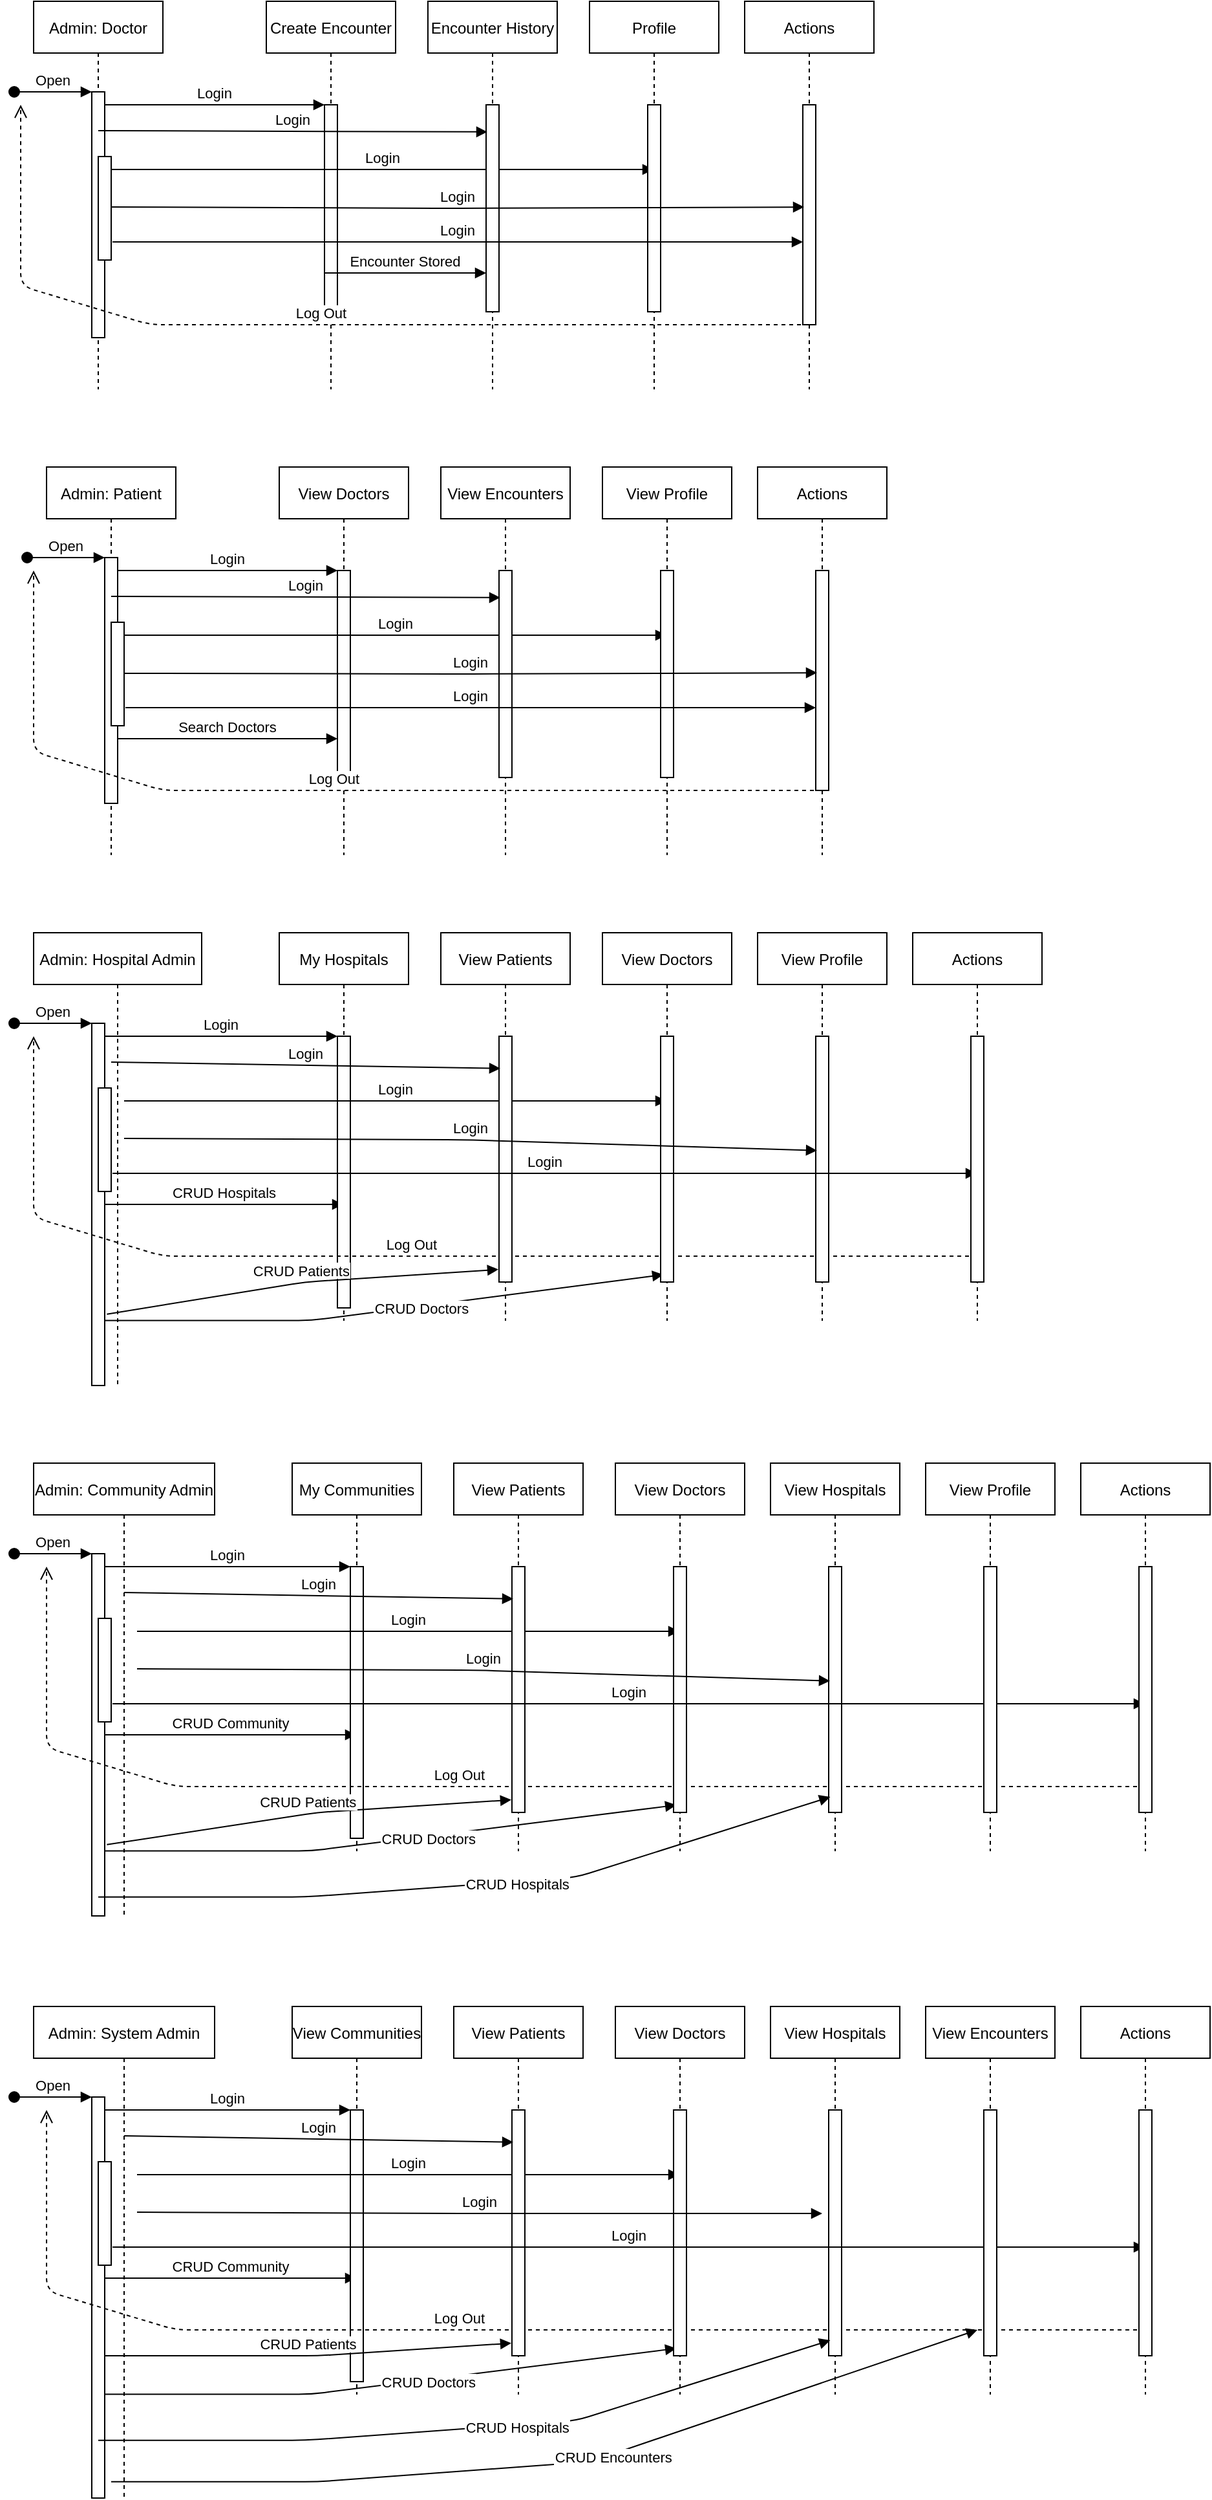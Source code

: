 <mxfile version="20.3.0" type="device"><diagram id="kgpKYQtTHZ0yAKxKKP6v" name="Page-1"><mxGraphModel dx="3253" dy="2387" grid="1" gridSize="10" guides="1" tooltips="1" connect="1" arrows="1" fold="1" page="1" pageScale="1" pageWidth="1654" pageHeight="2336" math="0" shadow="0"><root><mxCell id="0"/><mxCell id="1" parent="0"/><mxCell id="3nuBFxr9cyL0pnOWT2aG-1" value="Admin: Doctor" style="shape=umlLifeline;perimeter=lifelinePerimeter;container=1;collapsible=0;recursiveResize=0;rounded=0;shadow=0;strokeWidth=1;" parent="1" vertex="1"><mxGeometry x="120" y="80" width="100" height="300" as="geometry"/></mxCell><mxCell id="3nuBFxr9cyL0pnOWT2aG-2" value="" style="points=[];perimeter=orthogonalPerimeter;rounded=0;shadow=0;strokeWidth=1;" parent="3nuBFxr9cyL0pnOWT2aG-1" vertex="1"><mxGeometry x="45" y="70" width="10" height="190" as="geometry"/></mxCell><mxCell id="3nuBFxr9cyL0pnOWT2aG-3" value="Open" style="verticalAlign=bottom;startArrow=oval;endArrow=block;startSize=8;shadow=0;strokeWidth=1;" parent="3nuBFxr9cyL0pnOWT2aG-1" target="3nuBFxr9cyL0pnOWT2aG-2" edge="1"><mxGeometry relative="1" as="geometry"><mxPoint x="-15" y="70" as="sourcePoint"/></mxGeometry></mxCell><mxCell id="3nuBFxr9cyL0pnOWT2aG-4" value="" style="points=[];perimeter=orthogonalPerimeter;rounded=0;shadow=0;strokeWidth=1;" parent="3nuBFxr9cyL0pnOWT2aG-1" vertex="1"><mxGeometry x="50" y="120" width="10" height="80" as="geometry"/></mxCell><mxCell id="3nuBFxr9cyL0pnOWT2aG-5" value="Create Encounter" style="shape=umlLifeline;perimeter=lifelinePerimeter;container=1;collapsible=0;recursiveResize=0;rounded=0;shadow=0;strokeWidth=1;" parent="1" vertex="1"><mxGeometry x="300" y="80" width="100" height="300" as="geometry"/></mxCell><mxCell id="3nuBFxr9cyL0pnOWT2aG-6" value="" style="points=[];perimeter=orthogonalPerimeter;rounded=0;shadow=0;strokeWidth=1;" parent="3nuBFxr9cyL0pnOWT2aG-5" vertex="1"><mxGeometry x="45" y="80" width="10" height="160" as="geometry"/></mxCell><mxCell id="lzncsVTYbOGXCeR6RjtZ-8" value="Login" style="verticalAlign=bottom;endArrow=block;shadow=0;strokeWidth=1;" edge="1" parent="3nuBFxr9cyL0pnOWT2aG-5" target="lzncsVTYbOGXCeR6RjtZ-3"><mxGeometry relative="1" as="geometry"><mxPoint x="-120" y="130.0" as="sourcePoint"/><mxPoint x="181" y="130.96" as="targetPoint"/></mxGeometry></mxCell><mxCell id="lzncsVTYbOGXCeR6RjtZ-11" value="Encounter Stored" style="verticalAlign=bottom;endArrow=block;shadow=0;strokeWidth=1;" edge="1" parent="3nuBFxr9cyL0pnOWT2aG-5" target="lzncsVTYbOGXCeR6RjtZ-2"><mxGeometry relative="1" as="geometry"><mxPoint x="45" y="210.0" as="sourcePoint"/><mxPoint x="215" y="210.0" as="targetPoint"/></mxGeometry></mxCell><mxCell id="3nuBFxr9cyL0pnOWT2aG-7" value="Log Out" style="verticalAlign=bottom;endArrow=open;dashed=1;endSize=8;shadow=0;strokeWidth=1;" parent="1" source="lzncsVTYbOGXCeR6RjtZ-5" edge="1"><mxGeometry relative="1" as="geometry"><mxPoint x="110" y="160" as="targetPoint"/><Array as="points"><mxPoint x="210" y="330"/><mxPoint x="110" y="300"/></Array></mxGeometry></mxCell><mxCell id="3nuBFxr9cyL0pnOWT2aG-8" value="Login" style="verticalAlign=bottom;endArrow=block;entryX=0;entryY=0;shadow=0;strokeWidth=1;" parent="1" source="3nuBFxr9cyL0pnOWT2aG-2" target="3nuBFxr9cyL0pnOWT2aG-6" edge="1"><mxGeometry relative="1" as="geometry"><mxPoint x="275" y="160" as="sourcePoint"/></mxGeometry></mxCell><mxCell id="lzncsVTYbOGXCeR6RjtZ-1" value="Encounter History" style="shape=umlLifeline;perimeter=lifelinePerimeter;container=1;collapsible=0;recursiveResize=0;rounded=0;shadow=0;strokeWidth=1;" vertex="1" parent="1"><mxGeometry x="425" y="80" width="100" height="300" as="geometry"/></mxCell><mxCell id="lzncsVTYbOGXCeR6RjtZ-2" value="" style="points=[];perimeter=orthogonalPerimeter;rounded=0;shadow=0;strokeWidth=1;" vertex="1" parent="lzncsVTYbOGXCeR6RjtZ-1"><mxGeometry x="45" y="80" width="10" height="160" as="geometry"/></mxCell><mxCell id="lzncsVTYbOGXCeR6RjtZ-3" value="Profile" style="shape=umlLifeline;perimeter=lifelinePerimeter;container=1;collapsible=0;recursiveResize=0;rounded=0;shadow=0;strokeWidth=1;" vertex="1" parent="1"><mxGeometry x="550" y="80" width="100" height="300" as="geometry"/></mxCell><mxCell id="lzncsVTYbOGXCeR6RjtZ-4" value="" style="points=[];perimeter=orthogonalPerimeter;rounded=0;shadow=0;strokeWidth=1;" vertex="1" parent="lzncsVTYbOGXCeR6RjtZ-3"><mxGeometry x="45" y="80" width="10" height="160" as="geometry"/></mxCell><mxCell id="lzncsVTYbOGXCeR6RjtZ-5" value="Actions" style="shape=umlLifeline;perimeter=lifelinePerimeter;container=1;collapsible=0;recursiveResize=0;rounded=0;shadow=0;strokeWidth=1;" vertex="1" parent="1"><mxGeometry x="670" y="80" width="100" height="300" as="geometry"/></mxCell><mxCell id="lzncsVTYbOGXCeR6RjtZ-6" value="" style="points=[];perimeter=orthogonalPerimeter;rounded=0;shadow=0;strokeWidth=1;" vertex="1" parent="lzncsVTYbOGXCeR6RjtZ-5"><mxGeometry x="45" y="80" width="10" height="170" as="geometry"/></mxCell><mxCell id="lzncsVTYbOGXCeR6RjtZ-7" value="Login" style="verticalAlign=bottom;endArrow=block;entryX=0.1;entryY=0.131;shadow=0;strokeWidth=1;entryDx=0;entryDy=0;entryPerimeter=0;" edge="1" parent="1" target="lzncsVTYbOGXCeR6RjtZ-2"><mxGeometry relative="1" as="geometry"><mxPoint x="170" y="180.0" as="sourcePoint"/><mxPoint x="340" y="180.0" as="targetPoint"/></mxGeometry></mxCell><mxCell id="lzncsVTYbOGXCeR6RjtZ-10" value="Login" style="verticalAlign=bottom;endArrow=block;shadow=0;strokeWidth=1;exitX=1.1;exitY=0.825;exitDx=0;exitDy=0;exitPerimeter=0;" edge="1" parent="1" source="3nuBFxr9cyL0pnOWT2aG-4" target="lzncsVTYbOGXCeR6RjtZ-6"><mxGeometry relative="1" as="geometry"><mxPoint x="195.5" y="249.5" as="sourcePoint"/><mxPoint x="726" y="249.05" as="targetPoint"/><Array as="points"><mxPoint x="450" y="266"/></Array></mxGeometry></mxCell><mxCell id="lzncsVTYbOGXCeR6RjtZ-12" value="Admin: Patient" style="shape=umlLifeline;perimeter=lifelinePerimeter;container=1;collapsible=0;recursiveResize=0;rounded=0;shadow=0;strokeWidth=1;" vertex="1" parent="1"><mxGeometry x="130" y="440" width="100" height="300" as="geometry"/></mxCell><mxCell id="lzncsVTYbOGXCeR6RjtZ-13" value="" style="points=[];perimeter=orthogonalPerimeter;rounded=0;shadow=0;strokeWidth=1;" vertex="1" parent="lzncsVTYbOGXCeR6RjtZ-12"><mxGeometry x="45" y="70" width="10" height="190" as="geometry"/></mxCell><mxCell id="lzncsVTYbOGXCeR6RjtZ-14" value="Open" style="verticalAlign=bottom;startArrow=oval;endArrow=block;startSize=8;shadow=0;strokeWidth=1;" edge="1" parent="lzncsVTYbOGXCeR6RjtZ-12" target="lzncsVTYbOGXCeR6RjtZ-13"><mxGeometry relative="1" as="geometry"><mxPoint x="-15" y="70" as="sourcePoint"/></mxGeometry></mxCell><mxCell id="lzncsVTYbOGXCeR6RjtZ-15" value="" style="points=[];perimeter=orthogonalPerimeter;rounded=0;shadow=0;strokeWidth=1;" vertex="1" parent="lzncsVTYbOGXCeR6RjtZ-12"><mxGeometry x="50" y="120" width="10" height="80" as="geometry"/></mxCell><mxCell id="lzncsVTYbOGXCeR6RjtZ-31" value="Search Doctors" style="verticalAlign=bottom;endArrow=block;entryX=0;entryY=0;shadow=0;strokeWidth=1;" edge="1" parent="lzncsVTYbOGXCeR6RjtZ-12"><mxGeometry relative="1" as="geometry"><mxPoint x="55" y="210" as="sourcePoint"/><mxPoint x="225" y="210" as="targetPoint"/></mxGeometry></mxCell><mxCell id="lzncsVTYbOGXCeR6RjtZ-16" value="View Doctors" style="shape=umlLifeline;perimeter=lifelinePerimeter;container=1;collapsible=0;recursiveResize=0;rounded=0;shadow=0;strokeWidth=1;" vertex="1" parent="1"><mxGeometry x="310" y="440" width="100" height="300" as="geometry"/></mxCell><mxCell id="lzncsVTYbOGXCeR6RjtZ-17" value="" style="points=[];perimeter=orthogonalPerimeter;rounded=0;shadow=0;strokeWidth=1;" vertex="1" parent="lzncsVTYbOGXCeR6RjtZ-16"><mxGeometry x="45" y="80" width="10" height="160" as="geometry"/></mxCell><mxCell id="lzncsVTYbOGXCeR6RjtZ-18" value="Login" style="verticalAlign=bottom;endArrow=block;shadow=0;strokeWidth=1;" edge="1" parent="lzncsVTYbOGXCeR6RjtZ-16" target="lzncsVTYbOGXCeR6RjtZ-25"><mxGeometry relative="1" as="geometry"><mxPoint x="-120" y="130.0" as="sourcePoint"/><mxPoint x="181" y="130.96" as="targetPoint"/></mxGeometry></mxCell><mxCell id="lzncsVTYbOGXCeR6RjtZ-20" value="Log Out" style="verticalAlign=bottom;endArrow=open;dashed=1;endSize=8;shadow=0;strokeWidth=1;" edge="1" parent="1" source="lzncsVTYbOGXCeR6RjtZ-27"><mxGeometry relative="1" as="geometry"><mxPoint x="120" y="520" as="targetPoint"/><Array as="points"><mxPoint x="220" y="690"/><mxPoint x="120" y="660"/></Array></mxGeometry></mxCell><mxCell id="lzncsVTYbOGXCeR6RjtZ-21" value="Login" style="verticalAlign=bottom;endArrow=block;entryX=0;entryY=0;shadow=0;strokeWidth=1;" edge="1" parent="1" source="lzncsVTYbOGXCeR6RjtZ-13" target="lzncsVTYbOGXCeR6RjtZ-17"><mxGeometry relative="1" as="geometry"><mxPoint x="285" y="520" as="sourcePoint"/></mxGeometry></mxCell><mxCell id="lzncsVTYbOGXCeR6RjtZ-22" value="View Encounters" style="shape=umlLifeline;perimeter=lifelinePerimeter;container=1;collapsible=0;recursiveResize=0;rounded=0;shadow=0;strokeWidth=1;" vertex="1" parent="1"><mxGeometry x="435" y="440" width="100" height="300" as="geometry"/></mxCell><mxCell id="lzncsVTYbOGXCeR6RjtZ-23" value="" style="points=[];perimeter=orthogonalPerimeter;rounded=0;shadow=0;strokeWidth=1;" vertex="1" parent="lzncsVTYbOGXCeR6RjtZ-22"><mxGeometry x="45" y="80" width="10" height="160" as="geometry"/></mxCell><mxCell id="lzncsVTYbOGXCeR6RjtZ-25" value="View Profile" style="shape=umlLifeline;perimeter=lifelinePerimeter;container=1;collapsible=0;recursiveResize=0;rounded=0;shadow=0;strokeWidth=1;" vertex="1" parent="1"><mxGeometry x="560" y="440" width="100" height="300" as="geometry"/></mxCell><mxCell id="lzncsVTYbOGXCeR6RjtZ-26" value="" style="points=[];perimeter=orthogonalPerimeter;rounded=0;shadow=0;strokeWidth=1;" vertex="1" parent="lzncsVTYbOGXCeR6RjtZ-25"><mxGeometry x="45" y="80" width="10" height="160" as="geometry"/></mxCell><mxCell id="lzncsVTYbOGXCeR6RjtZ-27" value="Actions" style="shape=umlLifeline;perimeter=lifelinePerimeter;container=1;collapsible=0;recursiveResize=0;rounded=0;shadow=0;strokeWidth=1;" vertex="1" parent="1"><mxGeometry x="680" y="440" width="100" height="300" as="geometry"/></mxCell><mxCell id="lzncsVTYbOGXCeR6RjtZ-28" value="" style="points=[];perimeter=orthogonalPerimeter;rounded=0;shadow=0;strokeWidth=1;" vertex="1" parent="lzncsVTYbOGXCeR6RjtZ-27"><mxGeometry x="45" y="80" width="10" height="170" as="geometry"/></mxCell><mxCell id="lzncsVTYbOGXCeR6RjtZ-29" value="Login" style="verticalAlign=bottom;endArrow=block;entryX=0.1;entryY=0.131;shadow=0;strokeWidth=1;entryDx=0;entryDy=0;entryPerimeter=0;" edge="1" parent="1" target="lzncsVTYbOGXCeR6RjtZ-23"><mxGeometry relative="1" as="geometry"><mxPoint x="180" y="540.0" as="sourcePoint"/><mxPoint x="350" y="540.0" as="targetPoint"/></mxGeometry></mxCell><mxCell id="lzncsVTYbOGXCeR6RjtZ-30" value="Login" style="verticalAlign=bottom;endArrow=block;shadow=0;strokeWidth=1;exitX=1.1;exitY=0.825;exitDx=0;exitDy=0;exitPerimeter=0;" edge="1" parent="1" source="lzncsVTYbOGXCeR6RjtZ-15" target="lzncsVTYbOGXCeR6RjtZ-28"><mxGeometry relative="1" as="geometry"><mxPoint x="205.5" y="609.5" as="sourcePoint"/><mxPoint x="736" y="609.05" as="targetPoint"/><Array as="points"><mxPoint x="460" y="626"/></Array></mxGeometry></mxCell><mxCell id="lzncsVTYbOGXCeR6RjtZ-46" value="Admin: Hospital Admin" style="shape=umlLifeline;perimeter=lifelinePerimeter;container=1;collapsible=0;recursiveResize=0;rounded=0;shadow=0;strokeWidth=1;" vertex="1" parent="1"><mxGeometry x="120" y="800" width="130" height="350" as="geometry"/></mxCell><mxCell id="lzncsVTYbOGXCeR6RjtZ-47" value="" style="points=[];perimeter=orthogonalPerimeter;rounded=0;shadow=0;strokeWidth=1;" vertex="1" parent="lzncsVTYbOGXCeR6RjtZ-46"><mxGeometry x="45" y="70" width="10" height="280" as="geometry"/></mxCell><mxCell id="lzncsVTYbOGXCeR6RjtZ-48" value="Open" style="verticalAlign=bottom;startArrow=oval;endArrow=block;startSize=8;shadow=0;strokeWidth=1;" edge="1" parent="lzncsVTYbOGXCeR6RjtZ-46" target="lzncsVTYbOGXCeR6RjtZ-47"><mxGeometry relative="1" as="geometry"><mxPoint x="-15" y="70" as="sourcePoint"/></mxGeometry></mxCell><mxCell id="lzncsVTYbOGXCeR6RjtZ-49" value="" style="points=[];perimeter=orthogonalPerimeter;rounded=0;shadow=0;strokeWidth=1;" vertex="1" parent="lzncsVTYbOGXCeR6RjtZ-46"><mxGeometry x="50" y="120" width="10" height="80" as="geometry"/></mxCell><mxCell id="lzncsVTYbOGXCeR6RjtZ-50" value="CRUD Hospitals" style="verticalAlign=bottom;endArrow=block;shadow=0;strokeWidth=1;" edge="1" parent="lzncsVTYbOGXCeR6RjtZ-46" target="lzncsVTYbOGXCeR6RjtZ-51"><mxGeometry relative="1" as="geometry"><mxPoint x="55" y="210" as="sourcePoint"/><mxPoint x="225" y="210" as="targetPoint"/></mxGeometry></mxCell><mxCell id="lzncsVTYbOGXCeR6RjtZ-68" value="CRUD Doctors" style="verticalAlign=bottom;endArrow=block;shadow=0;strokeWidth=1;entryX=0.471;entryY=0.881;entryDx=0;entryDy=0;entryPerimeter=0;" edge="1" parent="lzncsVTYbOGXCeR6RjtZ-46" target="lzncsVTYbOGXCeR6RjtZ-59"><mxGeometry x="0.125" y="-11" relative="1" as="geometry"><mxPoint x="55" y="299.69" as="sourcePoint"/><mxPoint x="364.52" y="290" as="targetPoint"/><Array as="points"><mxPoint x="215" y="299.69"/></Array><mxPoint as="offset"/></mxGeometry></mxCell><mxCell id="lzncsVTYbOGXCeR6RjtZ-51" value="My Hospitals" style="shape=umlLifeline;perimeter=lifelinePerimeter;container=1;collapsible=0;recursiveResize=0;rounded=0;shadow=0;strokeWidth=1;" vertex="1" parent="1"><mxGeometry x="310" y="800" width="100" height="300" as="geometry"/></mxCell><mxCell id="lzncsVTYbOGXCeR6RjtZ-52" value="" style="points=[];perimeter=orthogonalPerimeter;rounded=0;shadow=0;strokeWidth=1;" vertex="1" parent="lzncsVTYbOGXCeR6RjtZ-51"><mxGeometry x="45" y="80" width="10" height="210" as="geometry"/></mxCell><mxCell id="lzncsVTYbOGXCeR6RjtZ-53" value="Login" style="verticalAlign=bottom;endArrow=block;shadow=0;strokeWidth=1;" edge="1" parent="lzncsVTYbOGXCeR6RjtZ-51" target="lzncsVTYbOGXCeR6RjtZ-59"><mxGeometry relative="1" as="geometry"><mxPoint x="-120" y="130.0" as="sourcePoint"/><mxPoint x="181" y="130.96" as="targetPoint"/></mxGeometry></mxCell><mxCell id="lzncsVTYbOGXCeR6RjtZ-54" value="Log Out" style="verticalAlign=bottom;endArrow=open;dashed=1;endSize=8;shadow=0;strokeWidth=1;" edge="1" parent="1" source="lzncsVTYbOGXCeR6RjtZ-65"><mxGeometry relative="1" as="geometry"><mxPoint x="120" y="880" as="targetPoint"/><Array as="points"><mxPoint x="220" y="1050"/><mxPoint x="120" y="1020"/></Array></mxGeometry></mxCell><mxCell id="lzncsVTYbOGXCeR6RjtZ-55" value="Login" style="verticalAlign=bottom;endArrow=block;entryX=0;entryY=0;shadow=0;strokeWidth=1;" edge="1" parent="1" source="lzncsVTYbOGXCeR6RjtZ-47" target="lzncsVTYbOGXCeR6RjtZ-52"><mxGeometry relative="1" as="geometry"><mxPoint x="285" y="880" as="sourcePoint"/></mxGeometry></mxCell><mxCell id="lzncsVTYbOGXCeR6RjtZ-56" value="View Patients" style="shape=umlLifeline;perimeter=lifelinePerimeter;container=1;collapsible=0;recursiveResize=0;rounded=0;shadow=0;strokeWidth=1;" vertex="1" parent="1"><mxGeometry x="435" y="800" width="100" height="300" as="geometry"/></mxCell><mxCell id="lzncsVTYbOGXCeR6RjtZ-57" value="" style="points=[];perimeter=orthogonalPerimeter;rounded=0;shadow=0;strokeWidth=1;" vertex="1" parent="lzncsVTYbOGXCeR6RjtZ-56"><mxGeometry x="45" y="80" width="10" height="190" as="geometry"/></mxCell><mxCell id="lzncsVTYbOGXCeR6RjtZ-59" value="View Doctors" style="shape=umlLifeline;perimeter=lifelinePerimeter;container=1;collapsible=0;recursiveResize=0;rounded=0;shadow=0;strokeWidth=1;" vertex="1" parent="1"><mxGeometry x="560" y="800" width="100" height="300" as="geometry"/></mxCell><mxCell id="lzncsVTYbOGXCeR6RjtZ-60" value="" style="points=[];perimeter=orthogonalPerimeter;rounded=0;shadow=0;strokeWidth=1;" vertex="1" parent="lzncsVTYbOGXCeR6RjtZ-59"><mxGeometry x="45" y="80" width="10" height="190" as="geometry"/></mxCell><mxCell id="lzncsVTYbOGXCeR6RjtZ-61" value="View Profile" style="shape=umlLifeline;perimeter=lifelinePerimeter;container=1;collapsible=0;recursiveResize=0;rounded=0;shadow=0;strokeWidth=1;" vertex="1" parent="1"><mxGeometry x="680" y="800" width="100" height="300" as="geometry"/></mxCell><mxCell id="lzncsVTYbOGXCeR6RjtZ-62" value="" style="points=[];perimeter=orthogonalPerimeter;rounded=0;shadow=0;strokeWidth=1;" vertex="1" parent="lzncsVTYbOGXCeR6RjtZ-61"><mxGeometry x="45" y="80" width="10" height="190" as="geometry"/></mxCell><mxCell id="lzncsVTYbOGXCeR6RjtZ-63" value="Login" style="verticalAlign=bottom;endArrow=block;entryX=0.1;entryY=0.131;shadow=0;strokeWidth=1;entryDx=0;entryDy=0;entryPerimeter=0;" edge="1" parent="1" target="lzncsVTYbOGXCeR6RjtZ-57"><mxGeometry relative="1" as="geometry"><mxPoint x="180" y="900" as="sourcePoint"/><mxPoint x="350" y="900.0" as="targetPoint"/></mxGeometry></mxCell><mxCell id="lzncsVTYbOGXCeR6RjtZ-64" value="Login" style="verticalAlign=bottom;endArrow=block;shadow=0;strokeWidth=1;exitX=1.1;exitY=0.825;exitDx=0;exitDy=0;exitPerimeter=0;" edge="1" parent="1" source="lzncsVTYbOGXCeR6RjtZ-49" target="lzncsVTYbOGXCeR6RjtZ-65"><mxGeometry relative="1" as="geometry"><mxPoint x="205.5" y="969.5" as="sourcePoint"/><mxPoint x="736" y="969.05" as="targetPoint"/><Array as="points"><mxPoint x="460" y="986"/></Array></mxGeometry></mxCell><mxCell id="lzncsVTYbOGXCeR6RjtZ-65" value="Actions" style="shape=umlLifeline;perimeter=lifelinePerimeter;container=1;collapsible=0;recursiveResize=0;rounded=0;shadow=0;strokeWidth=1;" vertex="1" parent="1"><mxGeometry x="800" y="800" width="100" height="300" as="geometry"/></mxCell><mxCell id="lzncsVTYbOGXCeR6RjtZ-66" value="" style="points=[];perimeter=orthogonalPerimeter;rounded=0;shadow=0;strokeWidth=1;" vertex="1" parent="lzncsVTYbOGXCeR6RjtZ-65"><mxGeometry x="45" y="80" width="10" height="190" as="geometry"/></mxCell><mxCell id="lzncsVTYbOGXCeR6RjtZ-58" value="Login" style="verticalAlign=bottom;endArrow=block;shadow=0;strokeWidth=1;entryX=0.1;entryY=0.465;entryDx=0;entryDy=0;entryPerimeter=0;" edge="1" parent="1" target="lzncsVTYbOGXCeR6RjtZ-62"><mxGeometry relative="1" as="geometry"><mxPoint x="190" y="959" as="sourcePoint"/><mxPoint x="710" y="960" as="targetPoint"/><Array as="points"><mxPoint x="450" y="960"/></Array></mxGeometry></mxCell><mxCell id="lzncsVTYbOGXCeR6RjtZ-24" value="Login" style="verticalAlign=bottom;endArrow=block;shadow=0;strokeWidth=1;entryX=0.1;entryY=0.465;entryDx=0;entryDy=0;entryPerimeter=0;exitX=1;exitY=0.493;exitDx=0;exitDy=0;exitPerimeter=0;" edge="1" parent="1" target="lzncsVTYbOGXCeR6RjtZ-28" source="lzncsVTYbOGXCeR6RjtZ-15"><mxGeometry relative="1" as="geometry"><mxPoint x="195.5" y="599.5" as="sourcePoint"/><mxPoint x="710" y="600" as="targetPoint"/><Array as="points"><mxPoint x="450" y="600"/></Array></mxGeometry></mxCell><mxCell id="lzncsVTYbOGXCeR6RjtZ-9" value="Login" style="verticalAlign=bottom;endArrow=block;shadow=0;strokeWidth=1;entryX=0.1;entryY=0.465;entryDx=0;entryDy=0;entryPerimeter=0;" edge="1" parent="1" target="lzncsVTYbOGXCeR6RjtZ-6"><mxGeometry relative="1" as="geometry"><mxPoint x="180" y="239" as="sourcePoint"/><mxPoint x="700" y="240" as="targetPoint"/><Array as="points"><mxPoint x="440" y="240"/></Array></mxGeometry></mxCell><mxCell id="lzncsVTYbOGXCeR6RjtZ-67" value="CRUD Patients" style="verticalAlign=bottom;endArrow=block;shadow=0;strokeWidth=1;entryX=-0.048;entryY=0.949;entryDx=0;entryDy=0;entryPerimeter=0;exitX=1.167;exitY=0.803;exitDx=0;exitDy=0;exitPerimeter=0;" edge="1" parent="1" source="lzncsVTYbOGXCeR6RjtZ-47" target="lzncsVTYbOGXCeR6RjtZ-57"><mxGeometry relative="1" as="geometry"><mxPoint x="180" y="1070" as="sourcePoint"/><mxPoint x="354.5" y="1070" as="targetPoint"/><Array as="points"><mxPoint x="330" y="1070"/></Array></mxGeometry></mxCell><mxCell id="lzncsVTYbOGXCeR6RjtZ-70" value="Admin: Community Admin" style="shape=umlLifeline;perimeter=lifelinePerimeter;container=1;collapsible=0;recursiveResize=0;rounded=0;shadow=0;strokeWidth=1;" vertex="1" parent="1"><mxGeometry x="120" y="1210" width="140" height="350" as="geometry"/></mxCell><mxCell id="lzncsVTYbOGXCeR6RjtZ-71" value="" style="points=[];perimeter=orthogonalPerimeter;rounded=0;shadow=0;strokeWidth=1;" vertex="1" parent="lzncsVTYbOGXCeR6RjtZ-70"><mxGeometry x="45" y="70" width="10" height="280" as="geometry"/></mxCell><mxCell id="lzncsVTYbOGXCeR6RjtZ-72" value="Open" style="verticalAlign=bottom;startArrow=oval;endArrow=block;startSize=8;shadow=0;strokeWidth=1;" edge="1" parent="lzncsVTYbOGXCeR6RjtZ-70" target="lzncsVTYbOGXCeR6RjtZ-71"><mxGeometry relative="1" as="geometry"><mxPoint x="-15" y="70" as="sourcePoint"/></mxGeometry></mxCell><mxCell id="lzncsVTYbOGXCeR6RjtZ-73" value="" style="points=[];perimeter=orthogonalPerimeter;rounded=0;shadow=0;strokeWidth=1;" vertex="1" parent="lzncsVTYbOGXCeR6RjtZ-70"><mxGeometry x="50" y="120" width="10" height="80" as="geometry"/></mxCell><mxCell id="lzncsVTYbOGXCeR6RjtZ-74" value="CRUD Community" style="verticalAlign=bottom;endArrow=block;shadow=0;strokeWidth=1;" edge="1" parent="lzncsVTYbOGXCeR6RjtZ-70" target="lzncsVTYbOGXCeR6RjtZ-76"><mxGeometry relative="1" as="geometry"><mxPoint x="55" y="210" as="sourcePoint"/><mxPoint x="225" y="210" as="targetPoint"/></mxGeometry></mxCell><mxCell id="lzncsVTYbOGXCeR6RjtZ-75" value="CRUD Doctors" style="verticalAlign=bottom;endArrow=block;shadow=0;strokeWidth=1;entryX=0.471;entryY=0.881;entryDx=0;entryDy=0;entryPerimeter=0;" edge="1" parent="lzncsVTYbOGXCeR6RjtZ-70" target="lzncsVTYbOGXCeR6RjtZ-83"><mxGeometry x="0.125" y="-11" relative="1" as="geometry"><mxPoint x="55" y="299.69" as="sourcePoint"/><mxPoint x="364.52" y="290" as="targetPoint"/><Array as="points"><mxPoint x="215" y="299.69"/></Array><mxPoint as="offset"/></mxGeometry></mxCell><mxCell id="lzncsVTYbOGXCeR6RjtZ-76" value="My Communities" style="shape=umlLifeline;perimeter=lifelinePerimeter;container=1;collapsible=0;recursiveResize=0;rounded=0;shadow=0;strokeWidth=1;" vertex="1" parent="1"><mxGeometry x="320" y="1210" width="100" height="300" as="geometry"/></mxCell><mxCell id="lzncsVTYbOGXCeR6RjtZ-77" value="" style="points=[];perimeter=orthogonalPerimeter;rounded=0;shadow=0;strokeWidth=1;" vertex="1" parent="lzncsVTYbOGXCeR6RjtZ-76"><mxGeometry x="45" y="80" width="10" height="210" as="geometry"/></mxCell><mxCell id="lzncsVTYbOGXCeR6RjtZ-78" value="Login" style="verticalAlign=bottom;endArrow=block;shadow=0;strokeWidth=1;" edge="1" parent="lzncsVTYbOGXCeR6RjtZ-76" target="lzncsVTYbOGXCeR6RjtZ-83"><mxGeometry relative="1" as="geometry"><mxPoint x="-120" y="130.0" as="sourcePoint"/><mxPoint x="181" y="130.96" as="targetPoint"/></mxGeometry></mxCell><mxCell id="lzncsVTYbOGXCeR6RjtZ-79" value="Log Out" style="verticalAlign=bottom;endArrow=open;dashed=1;endSize=8;shadow=0;strokeWidth=1;" edge="1" parent="1" source="lzncsVTYbOGXCeR6RjtZ-89"><mxGeometry x="0.066" relative="1" as="geometry"><mxPoint x="130" y="1290" as="targetPoint"/><Array as="points"><mxPoint x="230" y="1460"/><mxPoint x="130" y="1430"/></Array><mxPoint as="offset"/></mxGeometry></mxCell><mxCell id="lzncsVTYbOGXCeR6RjtZ-80" value="Login" style="verticalAlign=bottom;endArrow=block;entryX=0;entryY=0;shadow=0;strokeWidth=1;" edge="1" parent="1" source="lzncsVTYbOGXCeR6RjtZ-71" target="lzncsVTYbOGXCeR6RjtZ-77"><mxGeometry relative="1" as="geometry"><mxPoint x="295" y="1290" as="sourcePoint"/></mxGeometry></mxCell><mxCell id="lzncsVTYbOGXCeR6RjtZ-81" value="View Patients" style="shape=umlLifeline;perimeter=lifelinePerimeter;container=1;collapsible=0;recursiveResize=0;rounded=0;shadow=0;strokeWidth=1;" vertex="1" parent="1"><mxGeometry x="445" y="1210" width="100" height="300" as="geometry"/></mxCell><mxCell id="lzncsVTYbOGXCeR6RjtZ-82" value="" style="points=[];perimeter=orthogonalPerimeter;rounded=0;shadow=0;strokeWidth=1;" vertex="1" parent="lzncsVTYbOGXCeR6RjtZ-81"><mxGeometry x="45" y="80" width="10" height="190" as="geometry"/></mxCell><mxCell id="lzncsVTYbOGXCeR6RjtZ-83" value="View Doctors" style="shape=umlLifeline;perimeter=lifelinePerimeter;container=1;collapsible=0;recursiveResize=0;rounded=0;shadow=0;strokeWidth=1;" vertex="1" parent="1"><mxGeometry x="570" y="1210" width="100" height="300" as="geometry"/></mxCell><mxCell id="lzncsVTYbOGXCeR6RjtZ-84" value="" style="points=[];perimeter=orthogonalPerimeter;rounded=0;shadow=0;strokeWidth=1;" vertex="1" parent="lzncsVTYbOGXCeR6RjtZ-83"><mxGeometry x="45" y="80" width="10" height="190" as="geometry"/></mxCell><mxCell id="lzncsVTYbOGXCeR6RjtZ-85" value="View Hospitals" style="shape=umlLifeline;perimeter=lifelinePerimeter;container=1;collapsible=0;recursiveResize=0;rounded=0;shadow=0;strokeWidth=1;" vertex="1" parent="1"><mxGeometry x="690" y="1210" width="100" height="300" as="geometry"/></mxCell><mxCell id="lzncsVTYbOGXCeR6RjtZ-86" value="" style="points=[];perimeter=orthogonalPerimeter;rounded=0;shadow=0;strokeWidth=1;" vertex="1" parent="lzncsVTYbOGXCeR6RjtZ-85"><mxGeometry x="45" y="80" width="10" height="190" as="geometry"/></mxCell><mxCell id="lzncsVTYbOGXCeR6RjtZ-87" value="Login" style="verticalAlign=bottom;endArrow=block;entryX=0.1;entryY=0.131;shadow=0;strokeWidth=1;entryDx=0;entryDy=0;entryPerimeter=0;" edge="1" parent="1" target="lzncsVTYbOGXCeR6RjtZ-82"><mxGeometry relative="1" as="geometry"><mxPoint x="190" y="1310" as="sourcePoint"/><mxPoint x="360" y="1310" as="targetPoint"/></mxGeometry></mxCell><mxCell id="lzncsVTYbOGXCeR6RjtZ-88" value="Login" style="verticalAlign=bottom;endArrow=block;shadow=0;strokeWidth=1;exitX=1.1;exitY=0.825;exitDx=0;exitDy=0;exitPerimeter=0;" edge="1" parent="1" source="lzncsVTYbOGXCeR6RjtZ-73" target="lzncsVTYbOGXCeR6RjtZ-89"><mxGeometry relative="1" as="geometry"><mxPoint x="215.5" y="1379.5" as="sourcePoint"/><mxPoint x="746" y="1379.05" as="targetPoint"/><Array as="points"><mxPoint x="470" y="1396"/></Array></mxGeometry></mxCell><mxCell id="lzncsVTYbOGXCeR6RjtZ-89" value="Actions" style="shape=umlLifeline;perimeter=lifelinePerimeter;container=1;collapsible=0;recursiveResize=0;rounded=0;shadow=0;strokeWidth=1;" vertex="1" parent="1"><mxGeometry x="930" y="1210" width="100" height="300" as="geometry"/></mxCell><mxCell id="lzncsVTYbOGXCeR6RjtZ-90" value="" style="points=[];perimeter=orthogonalPerimeter;rounded=0;shadow=0;strokeWidth=1;" vertex="1" parent="lzncsVTYbOGXCeR6RjtZ-89"><mxGeometry x="45" y="80" width="10" height="190" as="geometry"/></mxCell><mxCell id="lzncsVTYbOGXCeR6RjtZ-91" value="Login" style="verticalAlign=bottom;endArrow=block;shadow=0;strokeWidth=1;entryX=0.1;entryY=0.465;entryDx=0;entryDy=0;entryPerimeter=0;" edge="1" parent="1" target="lzncsVTYbOGXCeR6RjtZ-86"><mxGeometry relative="1" as="geometry"><mxPoint x="200" y="1369" as="sourcePoint"/><mxPoint x="720" y="1370" as="targetPoint"/><Array as="points"><mxPoint x="460" y="1370"/></Array></mxGeometry></mxCell><mxCell id="lzncsVTYbOGXCeR6RjtZ-92" value="CRUD Patients" style="verticalAlign=bottom;endArrow=block;shadow=0;strokeWidth=1;entryX=-0.048;entryY=0.949;entryDx=0;entryDy=0;entryPerimeter=0;exitX=1.167;exitY=0.803;exitDx=0;exitDy=0;exitPerimeter=0;" edge="1" parent="1" source="lzncsVTYbOGXCeR6RjtZ-71" target="lzncsVTYbOGXCeR6RjtZ-82"><mxGeometry relative="1" as="geometry"><mxPoint x="190" y="1480" as="sourcePoint"/><mxPoint x="364.5" y="1480" as="targetPoint"/><Array as="points"><mxPoint x="340" y="1480"/></Array></mxGeometry></mxCell><mxCell id="lzncsVTYbOGXCeR6RjtZ-93" value="View Profile" style="shape=umlLifeline;perimeter=lifelinePerimeter;container=1;collapsible=0;recursiveResize=0;rounded=0;shadow=0;strokeWidth=1;" vertex="1" parent="1"><mxGeometry x="810" y="1210" width="100" height="300" as="geometry"/></mxCell><mxCell id="lzncsVTYbOGXCeR6RjtZ-94" value="" style="points=[];perimeter=orthogonalPerimeter;rounded=0;shadow=0;strokeWidth=1;" vertex="1" parent="lzncsVTYbOGXCeR6RjtZ-93"><mxGeometry x="45" y="80" width="10" height="190" as="geometry"/></mxCell><mxCell id="lzncsVTYbOGXCeR6RjtZ-96" value="CRUD Hospitals" style="verticalAlign=bottom;endArrow=block;shadow=0;strokeWidth=1;entryX=0.119;entryY=0.937;entryDx=0;entryDy=0;entryPerimeter=0;" edge="1" parent="1" target="lzncsVTYbOGXCeR6RjtZ-86"><mxGeometry x="0.125" y="-11" relative="1" as="geometry"><mxPoint x="170" y="1545.39" as="sourcePoint"/><mxPoint x="612.1" y="1510.0" as="targetPoint"/><Array as="points"><mxPoint x="330" y="1545.39"/><mxPoint x="540" y="1530"/></Array><mxPoint as="offset"/></mxGeometry></mxCell><mxCell id="lzncsVTYbOGXCeR6RjtZ-97" value="Admin: System Admin" style="shape=umlLifeline;perimeter=lifelinePerimeter;container=1;collapsible=0;recursiveResize=0;rounded=0;shadow=0;strokeWidth=1;" vertex="1" parent="1"><mxGeometry x="120" y="1630" width="140" height="380" as="geometry"/></mxCell><mxCell id="lzncsVTYbOGXCeR6RjtZ-98" value="" style="points=[];perimeter=orthogonalPerimeter;rounded=0;shadow=0;strokeWidth=1;" vertex="1" parent="lzncsVTYbOGXCeR6RjtZ-97"><mxGeometry x="45" y="70" width="10" height="310" as="geometry"/></mxCell><mxCell id="lzncsVTYbOGXCeR6RjtZ-99" value="Open" style="verticalAlign=bottom;startArrow=oval;endArrow=block;startSize=8;shadow=0;strokeWidth=1;" edge="1" parent="lzncsVTYbOGXCeR6RjtZ-97" target="lzncsVTYbOGXCeR6RjtZ-98"><mxGeometry relative="1" as="geometry"><mxPoint x="-15" y="70" as="sourcePoint"/></mxGeometry></mxCell><mxCell id="lzncsVTYbOGXCeR6RjtZ-100" value="" style="points=[];perimeter=orthogonalPerimeter;rounded=0;shadow=0;strokeWidth=1;" vertex="1" parent="lzncsVTYbOGXCeR6RjtZ-97"><mxGeometry x="50" y="120" width="10" height="80" as="geometry"/></mxCell><mxCell id="lzncsVTYbOGXCeR6RjtZ-101" value="CRUD Community" style="verticalAlign=bottom;endArrow=block;shadow=0;strokeWidth=1;" edge="1" parent="lzncsVTYbOGXCeR6RjtZ-97" target="lzncsVTYbOGXCeR6RjtZ-103"><mxGeometry relative="1" as="geometry"><mxPoint x="55" y="210" as="sourcePoint"/><mxPoint x="225" y="210" as="targetPoint"/></mxGeometry></mxCell><mxCell id="lzncsVTYbOGXCeR6RjtZ-102" value="CRUD Doctors" style="verticalAlign=bottom;endArrow=block;shadow=0;strokeWidth=1;entryX=0.471;entryY=0.881;entryDx=0;entryDy=0;entryPerimeter=0;" edge="1" parent="lzncsVTYbOGXCeR6RjtZ-97" target="lzncsVTYbOGXCeR6RjtZ-110"><mxGeometry x="0.125" y="-11" relative="1" as="geometry"><mxPoint x="55" y="299.69" as="sourcePoint"/><mxPoint x="364.52" y="290" as="targetPoint"/><Array as="points"><mxPoint x="215" y="299.69"/></Array><mxPoint as="offset"/></mxGeometry></mxCell><mxCell id="lzncsVTYbOGXCeR6RjtZ-103" value="View Communities" style="shape=umlLifeline;perimeter=lifelinePerimeter;container=1;collapsible=0;recursiveResize=0;rounded=0;shadow=0;strokeWidth=1;" vertex="1" parent="1"><mxGeometry x="320" y="1630" width="100" height="300" as="geometry"/></mxCell><mxCell id="lzncsVTYbOGXCeR6RjtZ-104" value="" style="points=[];perimeter=orthogonalPerimeter;rounded=0;shadow=0;strokeWidth=1;" vertex="1" parent="lzncsVTYbOGXCeR6RjtZ-103"><mxGeometry x="45" y="80" width="10" height="210" as="geometry"/></mxCell><mxCell id="lzncsVTYbOGXCeR6RjtZ-105" value="Login" style="verticalAlign=bottom;endArrow=block;shadow=0;strokeWidth=1;" edge="1" parent="lzncsVTYbOGXCeR6RjtZ-103" target="lzncsVTYbOGXCeR6RjtZ-110"><mxGeometry relative="1" as="geometry"><mxPoint x="-120" y="130.0" as="sourcePoint"/><mxPoint x="181" y="130.96" as="targetPoint"/></mxGeometry></mxCell><mxCell id="lzncsVTYbOGXCeR6RjtZ-106" value="Log Out" style="verticalAlign=bottom;endArrow=open;dashed=1;endSize=8;shadow=0;strokeWidth=1;" edge="1" parent="1" source="lzncsVTYbOGXCeR6RjtZ-116"><mxGeometry x="0.066" relative="1" as="geometry"><mxPoint x="130.0" y="1710" as="targetPoint"/><Array as="points"><mxPoint x="230" y="1880"/><mxPoint x="130" y="1850"/></Array><mxPoint as="offset"/></mxGeometry></mxCell><mxCell id="lzncsVTYbOGXCeR6RjtZ-107" value="Login" style="verticalAlign=bottom;endArrow=block;entryX=0;entryY=0;shadow=0;strokeWidth=1;" edge="1" parent="1" source="lzncsVTYbOGXCeR6RjtZ-98" target="lzncsVTYbOGXCeR6RjtZ-104"><mxGeometry relative="1" as="geometry"><mxPoint x="295" y="1710" as="sourcePoint"/></mxGeometry></mxCell><mxCell id="lzncsVTYbOGXCeR6RjtZ-108" value="View Patients" style="shape=umlLifeline;perimeter=lifelinePerimeter;container=1;collapsible=0;recursiveResize=0;rounded=0;shadow=0;strokeWidth=1;" vertex="1" parent="1"><mxGeometry x="445" y="1630" width="100" height="300" as="geometry"/></mxCell><mxCell id="lzncsVTYbOGXCeR6RjtZ-109" value="" style="points=[];perimeter=orthogonalPerimeter;rounded=0;shadow=0;strokeWidth=1;" vertex="1" parent="lzncsVTYbOGXCeR6RjtZ-108"><mxGeometry x="45" y="80" width="10" height="190" as="geometry"/></mxCell><mxCell id="lzncsVTYbOGXCeR6RjtZ-110" value="View Doctors" style="shape=umlLifeline;perimeter=lifelinePerimeter;container=1;collapsible=0;recursiveResize=0;rounded=0;shadow=0;strokeWidth=1;" vertex="1" parent="1"><mxGeometry x="570" y="1630" width="100" height="300" as="geometry"/></mxCell><mxCell id="lzncsVTYbOGXCeR6RjtZ-111" value="" style="points=[];perimeter=orthogonalPerimeter;rounded=0;shadow=0;strokeWidth=1;" vertex="1" parent="lzncsVTYbOGXCeR6RjtZ-110"><mxGeometry x="45" y="80" width="10" height="190" as="geometry"/></mxCell><mxCell id="lzncsVTYbOGXCeR6RjtZ-112" value="View Hospitals" style="shape=umlLifeline;perimeter=lifelinePerimeter;container=1;collapsible=0;recursiveResize=0;rounded=0;shadow=0;strokeWidth=1;" vertex="1" parent="1"><mxGeometry x="690" y="1630" width="100" height="300" as="geometry"/></mxCell><mxCell id="lzncsVTYbOGXCeR6RjtZ-113" value="" style="points=[];perimeter=orthogonalPerimeter;rounded=0;shadow=0;strokeWidth=1;" vertex="1" parent="lzncsVTYbOGXCeR6RjtZ-112"><mxGeometry x="45" y="80" width="10" height="190" as="geometry"/></mxCell><mxCell id="lzncsVTYbOGXCeR6RjtZ-114" value="Login" style="verticalAlign=bottom;endArrow=block;entryX=0.1;entryY=0.131;shadow=0;strokeWidth=1;entryDx=0;entryDy=0;entryPerimeter=0;" edge="1" parent="1" target="lzncsVTYbOGXCeR6RjtZ-109"><mxGeometry relative="1" as="geometry"><mxPoint x="190.0" y="1730" as="sourcePoint"/><mxPoint x="360" y="1730" as="targetPoint"/></mxGeometry></mxCell><mxCell id="lzncsVTYbOGXCeR6RjtZ-115" value="Login" style="verticalAlign=bottom;endArrow=block;shadow=0;strokeWidth=1;exitX=1.1;exitY=0.825;exitDx=0;exitDy=0;exitPerimeter=0;" edge="1" parent="1" source="lzncsVTYbOGXCeR6RjtZ-100" target="lzncsVTYbOGXCeR6RjtZ-116"><mxGeometry relative="1" as="geometry"><mxPoint x="215.5" y="1799.5" as="sourcePoint"/><mxPoint x="746" y="1799.05" as="targetPoint"/><Array as="points"><mxPoint x="470" y="1816"/></Array></mxGeometry></mxCell><mxCell id="lzncsVTYbOGXCeR6RjtZ-116" value="Actions" style="shape=umlLifeline;perimeter=lifelinePerimeter;container=1;collapsible=0;recursiveResize=0;rounded=0;shadow=0;strokeWidth=1;" vertex="1" parent="1"><mxGeometry x="930" y="1630" width="100" height="300" as="geometry"/></mxCell><mxCell id="lzncsVTYbOGXCeR6RjtZ-117" value="" style="points=[];perimeter=orthogonalPerimeter;rounded=0;shadow=0;strokeWidth=1;" vertex="1" parent="lzncsVTYbOGXCeR6RjtZ-116"><mxGeometry x="45" y="80" width="10" height="190" as="geometry"/></mxCell><mxCell id="lzncsVTYbOGXCeR6RjtZ-118" value="Login" style="verticalAlign=bottom;endArrow=block;shadow=0;strokeWidth=1;" edge="1" parent="1"><mxGeometry relative="1" as="geometry"><mxPoint x="200.0" y="1789" as="sourcePoint"/><mxPoint x="730" y="1790" as="targetPoint"/><Array as="points"><mxPoint x="460" y="1790"/></Array></mxGeometry></mxCell><mxCell id="lzncsVTYbOGXCeR6RjtZ-119" value="CRUD Patients" style="verticalAlign=bottom;endArrow=block;shadow=0;strokeWidth=1;entryX=-0.048;entryY=0.949;entryDx=0;entryDy=0;entryPerimeter=0;" edge="1" parent="1" source="lzncsVTYbOGXCeR6RjtZ-98" target="lzncsVTYbOGXCeR6RjtZ-109"><mxGeometry relative="1" as="geometry"><mxPoint x="190" y="1900" as="sourcePoint"/><mxPoint x="364.5" y="1900" as="targetPoint"/><Array as="points"><mxPoint x="340" y="1900"/></Array></mxGeometry></mxCell><mxCell id="lzncsVTYbOGXCeR6RjtZ-120" value="View Encounters" style="shape=umlLifeline;perimeter=lifelinePerimeter;container=1;collapsible=0;recursiveResize=0;rounded=0;shadow=0;strokeWidth=1;" vertex="1" parent="1"><mxGeometry x="810" y="1630" width="100" height="300" as="geometry"/></mxCell><mxCell id="lzncsVTYbOGXCeR6RjtZ-121" value="" style="points=[];perimeter=orthogonalPerimeter;rounded=0;shadow=0;strokeWidth=1;" vertex="1" parent="lzncsVTYbOGXCeR6RjtZ-120"><mxGeometry x="45" y="80" width="10" height="190" as="geometry"/></mxCell><mxCell id="lzncsVTYbOGXCeR6RjtZ-122" value="CRUD Hospitals" style="verticalAlign=bottom;endArrow=block;shadow=0;strokeWidth=1;entryX=0.119;entryY=0.937;entryDx=0;entryDy=0;entryPerimeter=0;" edge="1" parent="1" target="lzncsVTYbOGXCeR6RjtZ-113"><mxGeometry x="0.125" y="-11" relative="1" as="geometry"><mxPoint x="170.0" y="1965.39" as="sourcePoint"/><mxPoint x="612.1" y="1930.0" as="targetPoint"/><Array as="points"><mxPoint x="330" y="1965.39"/><mxPoint x="540" y="1950"/></Array><mxPoint as="offset"/></mxGeometry></mxCell><mxCell id="lzncsVTYbOGXCeR6RjtZ-123" value="CRUD Encounters" style="verticalAlign=bottom;endArrow=block;shadow=0;strokeWidth=1;" edge="1" parent="1"><mxGeometry x="0.125" y="-11" relative="1" as="geometry"><mxPoint x="180.0" y="1997.36" as="sourcePoint"/><mxPoint x="850" y="1880" as="targetPoint"/><Array as="points"><mxPoint x="340" y="1997.36"/><mxPoint x="550" y="1981.97"/></Array><mxPoint as="offset"/></mxGeometry></mxCell></root></mxGraphModel></diagram></mxfile>